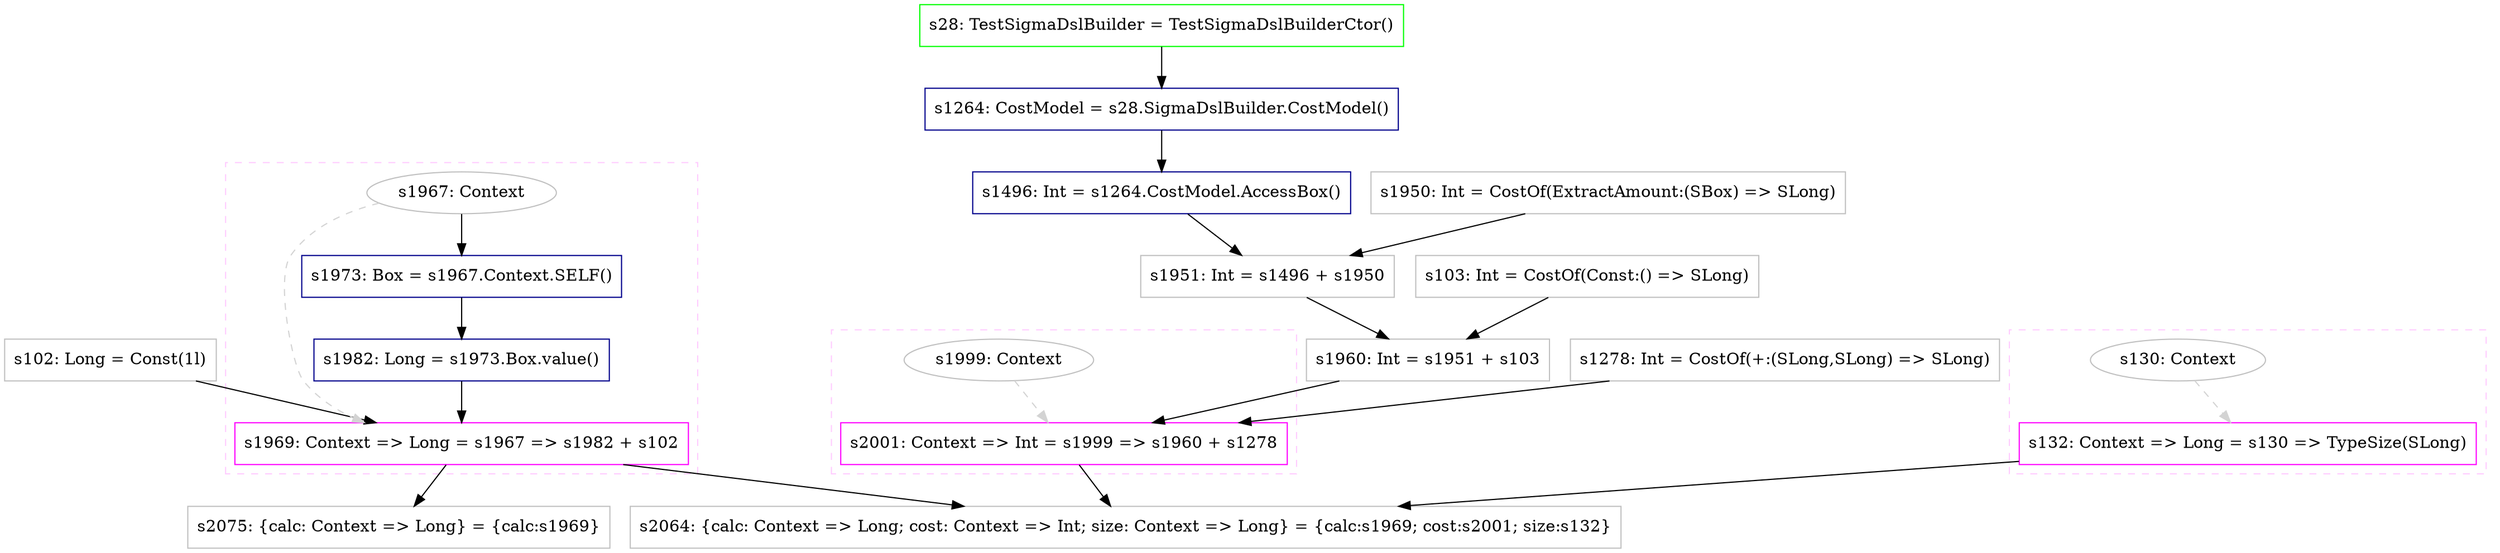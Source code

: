 digraph "value" {
concentrate=true
node [style=filled, fillcolor=orangered]

"s102" [
label="s102: Long = Const(1l)"
shape=box, color=gray, tooltip="s102:Long", style=filled, fillcolor=white
]
subgraph cluster_s1969 {
style=dashed; color="#FFCCFF"
"s1967" [
label="s1967: Context"
shape=oval, color=gray, tooltip="s1967:Context", style=filled, fillcolor=white
]
"s1969" [
label="s1969: Context => Long = s1967 => s1982 + s102"
shape=box, color=magenta, tooltip="s1969:Context => Long", style=filled, fillcolor=white
]
{rank=source; s1967}
"s1973" [
label="s1973: Box = s1967.Context.SELF()"
shape=box, color=darkblue, tooltip="s1973:Box", style=filled, fillcolor=white
]
"s1982" [
label="s1982: Long = s1973.Box.value()"
shape=box, color=darkblue, tooltip="s1982:Long", style=filled, fillcolor=white
]
{rank=sink; s1969}
}
"s28" [
label="s28: TestSigmaDslBuilder = TestSigmaDslBuilderCtor()"
shape=box, color=green, tooltip="s28:TestSigmaDslBuilder", style=filled, fillcolor=white
]
"s1264" [
label="s1264: CostModel = s28.SigmaDslBuilder.CostModel()"
shape=box, color=darkblue, tooltip="s1264:CostModel", style=filled, fillcolor=white
]
"s1496" [
label="s1496: Int = s1264.CostModel.AccessBox()"
shape=box, color=darkblue, tooltip="s1496:Int", style=filled, fillcolor=white
]
"s1950" [
label="s1950: Int = CostOf(ExtractAmount:(SBox) => SLong)"
shape=box, color=gray, tooltip="s1950:Int", style=filled, fillcolor=white
]
"s1951" [
label="s1951: Int = s1496 + s1950"
shape=box, color=gray, tooltip="s1951:Int", style=filled, fillcolor=white
]
"s103" [
label="s103: Int = CostOf(Const:() => SLong)"
shape=box, color=gray, tooltip="s103:Int", style=filled, fillcolor=white
]
"s1960" [
label="s1960: Int = s1951 + s103"
shape=box, color=gray, tooltip="s1960:Int", style=filled, fillcolor=white
]
"s1278" [
label="s1278: Int = CostOf(+:(SLong,SLong) => SLong)"
shape=box, color=gray, tooltip="s1278:Int", style=filled, fillcolor=white
]
subgraph cluster_s2001 {
style=dashed; color="#FFCCFF"
"s1999" [
label="s1999: Context"
shape=oval, color=gray, tooltip="s1999:Context", style=filled, fillcolor=white
]
"s2001" [
label="s2001: Context => Int = s1999 => s1960 + s1278"
shape=box, color=magenta, tooltip="s2001:Context => Int", style=filled, fillcolor=white
]
{rank=source; s1999}
{rank=sink; s2001}
}
subgraph cluster_s132 {
style=dashed; color="#FFCCFF"
"s130" [
label="s130: Context"
shape=oval, color=gray, tooltip="s130:Context", style=filled, fillcolor=white
]
"s132" [
label="s132: Context => Long = s130 => TypeSize(SLong)"
shape=box, color=magenta, tooltip="s132:Context => Long", style=filled, fillcolor=white
]
{rank=source; s130}
{rank=sink; s132}
}
"s2064" [
label="s2064: {calc: Context => Long; cost: Context => Int; size: Context => Long} = {calc:s1969; cost:s2001; size:s132}"
shape=box, color=gray, tooltip="s2064:{calc: Context => Long; cost: Context => Int; size: Context => Long}", style=filled, fillcolor=white
]
"s2075" [
label="s2075: {calc: Context => Long} = {calc:s1969}"
shape=box, color=gray, tooltip="s2075:{calc: Context => Long}", style=filled, fillcolor=white
]
"s1973" -> "s1982" [style=solid]
"s28" -> "s1264" [style=solid]
"s1951" -> "s1960" [style=solid]
"s103" -> "s1960" [style=solid]
"s130" -> "s132" [style=dashed, color=lightgray, weight=0]
"s1496" -> "s1951" [style=solid]
"s1950" -> "s1951" [style=solid]
"s1999" -> "s2001" [style=dashed, color=lightgray, weight=0]
"s1960" -> "s2001" [style=solid]
"s1278" -> "s2001" [style=solid]
"s1967" -> "s1969" [style=dashed, color=lightgray, weight=0]
"s1982" -> "s1969" [style=solid]
"s102" -> "s1969" [style=solid]
"s1969" -> "s2075" [style=solid]
"s1969" -> "s2064" [style=solid]
"s2001" -> "s2064" [style=solid]
"s132" -> "s2064" [style=solid]
"s1264" -> "s1496" [style=solid]
"s1967" -> "s1973" [style=solid]
}
